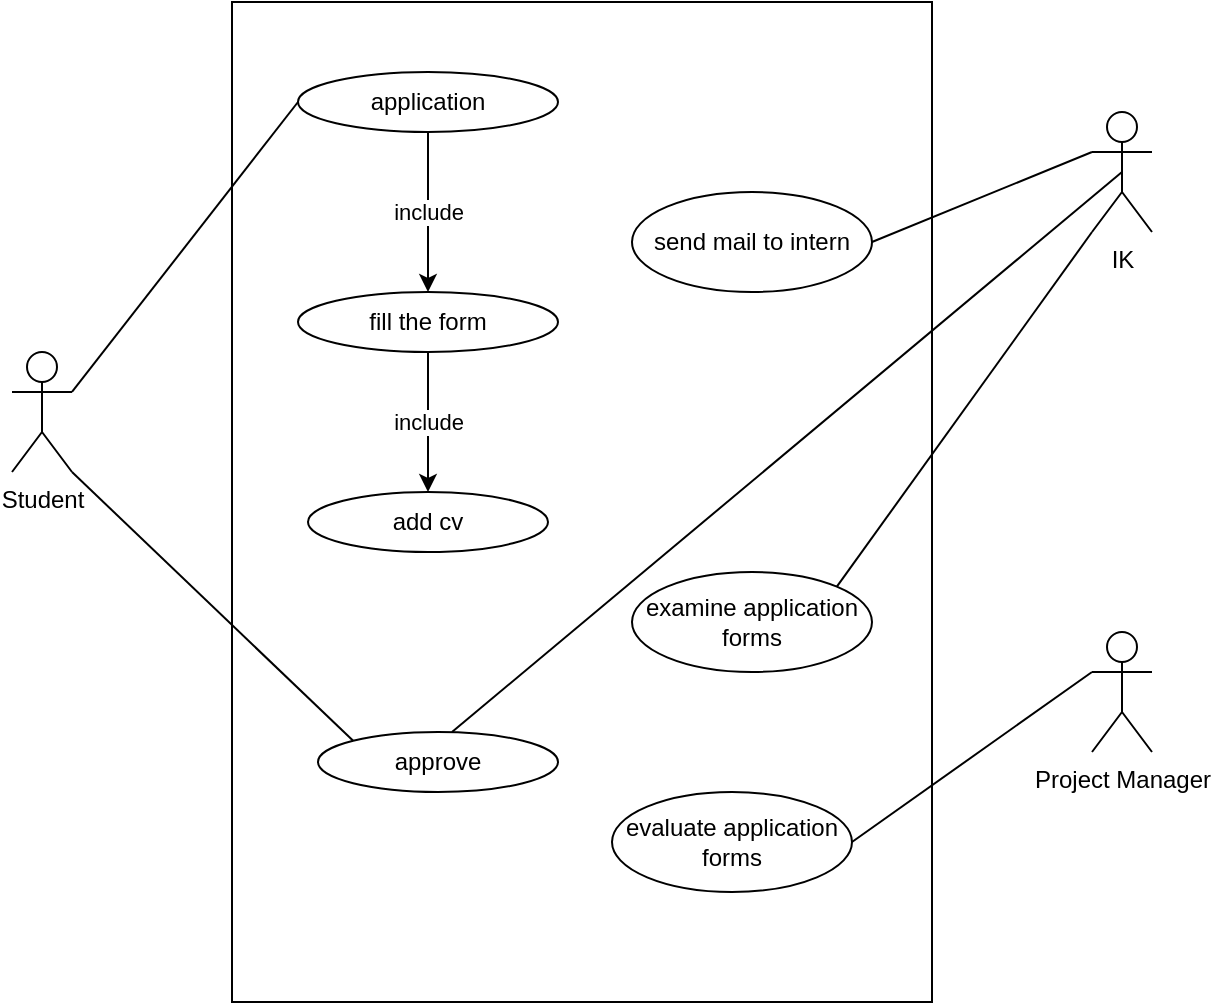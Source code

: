 <mxfile version="14.9.4" type="device"><diagram id="N-iUABh-7x2QGXxkc3o4" name="Page-1"><mxGraphModel dx="1080" dy="626" grid="1" gridSize="10" guides="1" tooltips="1" connect="1" arrows="1" fold="1" page="1" pageScale="1" pageWidth="827" pageHeight="1169" math="0" shadow="0"><root><mxCell id="0"/><mxCell id="1" parent="0"/><mxCell id="jCWyb38Ne9i6O_CBKP8t-1" value="" style="rounded=0;whiteSpace=wrap;html=1;fillColor=none;" parent="1" vertex="1"><mxGeometry x="250" y="85" width="350" height="500" as="geometry"/></mxCell><mxCell id="jCWyb38Ne9i6O_CBKP8t-2" value="IK" style="shape=umlActor;verticalLabelPosition=bottom;verticalAlign=top;html=1;outlineConnect=0;fillColor=none;" parent="1" vertex="1"><mxGeometry x="680" y="140" width="30" height="60" as="geometry"/></mxCell><mxCell id="jCWyb38Ne9i6O_CBKP8t-3" value="Student" style="shape=umlActor;verticalLabelPosition=bottom;verticalAlign=top;html=1;outlineConnect=0;fillColor=none;" parent="1" vertex="1"><mxGeometry x="140" y="260" width="30" height="60" as="geometry"/></mxCell><mxCell id="jCWyb38Ne9i6O_CBKP8t-8" value="Project Manager" style="shape=umlActor;verticalLabelPosition=bottom;verticalAlign=top;html=1;outlineConnect=0;fillColor=none;" parent="1" vertex="1"><mxGeometry x="680" y="400" width="30" height="60" as="geometry"/></mxCell><mxCell id="jCWyb38Ne9i6O_CBKP8t-11" value="fill the form" style="ellipse;whiteSpace=wrap;html=1;fillColor=none;" parent="1" vertex="1"><mxGeometry x="283" y="230" width="130" height="30" as="geometry"/></mxCell><mxCell id="jCWyb38Ne9i6O_CBKP8t-12" value="add cv" style="ellipse;whiteSpace=wrap;html=1;fillColor=none;" parent="1" vertex="1"><mxGeometry x="288" y="330" width="120" height="30" as="geometry"/></mxCell><mxCell id="jCWyb38Ne9i6O_CBKP8t-13" value="include" style="endArrow=classic;html=1;exitX=0.5;exitY=1;exitDx=0;exitDy=0;entryX=0.5;entryY=0;entryDx=0;entryDy=0;" parent="1" source="jCWyb38Ne9i6O_CBKP8t-11" target="jCWyb38Ne9i6O_CBKP8t-12" edge="1"><mxGeometry width="50" height="50" relative="1" as="geometry"><mxPoint x="390" y="420" as="sourcePoint"/><mxPoint x="440" y="370" as="targetPoint"/></mxGeometry></mxCell><mxCell id="jCWyb38Ne9i6O_CBKP8t-14" value="approve" style="ellipse;whiteSpace=wrap;html=1;fillColor=none;" parent="1" vertex="1"><mxGeometry x="293" y="450" width="120" height="30" as="geometry"/></mxCell><mxCell id="ttq2AeC9Tw9KjunIEOK--2" value="application" style="ellipse;whiteSpace=wrap;html=1;fillColor=none;" vertex="1" parent="1"><mxGeometry x="283" y="120" width="130" height="30" as="geometry"/></mxCell><mxCell id="ttq2AeC9Tw9KjunIEOK--3" value="include" style="endArrow=classic;html=1;exitX=0.5;exitY=1;exitDx=0;exitDy=0;entryX=0.5;entryY=0;entryDx=0;entryDy=0;" edge="1" parent="1" source="ttq2AeC9Tw9KjunIEOK--2" target="jCWyb38Ne9i6O_CBKP8t-11"><mxGeometry width="50" height="50" relative="1" as="geometry"><mxPoint x="393.97" y="232.01" as="sourcePoint"/><mxPoint x="390" y="285" as="targetPoint"/></mxGeometry></mxCell><mxCell id="ttq2AeC9Tw9KjunIEOK--4" value="evaluate application forms" style="ellipse;whiteSpace=wrap;html=1;fillColor=none;" vertex="1" parent="1"><mxGeometry x="440" y="480" width="120" height="50" as="geometry"/></mxCell><mxCell id="ttq2AeC9Tw9KjunIEOK--6" value="send mail to intern" style="ellipse;whiteSpace=wrap;html=1;fillColor=none;" vertex="1" parent="1"><mxGeometry x="450" y="180" width="120" height="50" as="geometry"/></mxCell><mxCell id="ttq2AeC9Tw9KjunIEOK--7" value="examine application forms" style="ellipse;whiteSpace=wrap;html=1;fillColor=none;" vertex="1" parent="1"><mxGeometry x="450" y="370" width="120" height="50" as="geometry"/></mxCell><mxCell id="ttq2AeC9Tw9KjunIEOK--9" value="" style="endArrow=none;html=1;entryX=0;entryY=0.333;entryDx=0;entryDy=0;entryPerimeter=0;exitX=1;exitY=0.5;exitDx=0;exitDy=0;" edge="1" parent="1" source="ttq2AeC9Tw9KjunIEOK--6" target="jCWyb38Ne9i6O_CBKP8t-2"><mxGeometry width="50" height="50" relative="1" as="geometry"><mxPoint x="420" y="350" as="sourcePoint"/><mxPoint x="470" y="300" as="targetPoint"/></mxGeometry></mxCell><mxCell id="ttq2AeC9Tw9KjunIEOK--10" value="" style="endArrow=none;html=1;entryX=0;entryY=1;entryDx=0;entryDy=0;entryPerimeter=0;exitX=1;exitY=0;exitDx=0;exitDy=0;" edge="1" parent="1" source="ttq2AeC9Tw9KjunIEOK--7" target="jCWyb38Ne9i6O_CBKP8t-2"><mxGeometry width="50" height="50" relative="1" as="geometry"><mxPoint x="580" y="215" as="sourcePoint"/><mxPoint x="690" y="170" as="targetPoint"/></mxGeometry></mxCell><mxCell id="ttq2AeC9Tw9KjunIEOK--11" value="" style="endArrow=none;html=1;entryX=0;entryY=0.333;entryDx=0;entryDy=0;entryPerimeter=0;exitX=1;exitY=0.5;exitDx=0;exitDy=0;" edge="1" parent="1" source="ttq2AeC9Tw9KjunIEOK--4" target="jCWyb38Ne9i6O_CBKP8t-8"><mxGeometry width="50" height="50" relative="1" as="geometry"><mxPoint x="562.677" y="327.427" as="sourcePoint"/><mxPoint x="690" y="210" as="targetPoint"/></mxGeometry></mxCell><mxCell id="ttq2AeC9Tw9KjunIEOK--14" value="" style="endArrow=none;html=1;exitX=1;exitY=0.333;exitDx=0;exitDy=0;exitPerimeter=0;entryX=0;entryY=0.5;entryDx=0;entryDy=0;" edge="1" parent="1" source="jCWyb38Ne9i6O_CBKP8t-3" target="ttq2AeC9Tw9KjunIEOK--2"><mxGeometry width="50" height="50" relative="1" as="geometry"><mxPoint x="420" y="270" as="sourcePoint"/><mxPoint x="470" y="220" as="targetPoint"/></mxGeometry></mxCell><mxCell id="ttq2AeC9Tw9KjunIEOK--15" value="" style="endArrow=none;html=1;entryX=1;entryY=1;entryDx=0;entryDy=0;entryPerimeter=0;exitX=0;exitY=0;exitDx=0;exitDy=0;" edge="1" parent="1" source="jCWyb38Ne9i6O_CBKP8t-14" target="jCWyb38Ne9i6O_CBKP8t-3"><mxGeometry width="50" height="50" relative="1" as="geometry"><mxPoint x="420" y="430" as="sourcePoint"/><mxPoint x="470" y="380" as="targetPoint"/></mxGeometry></mxCell><mxCell id="ttq2AeC9Tw9KjunIEOK--18" value="" style="endArrow=none;html=1;entryX=0.5;entryY=0.5;entryDx=0;entryDy=0;entryPerimeter=0;" edge="1" parent="1" target="jCWyb38Ne9i6O_CBKP8t-2"><mxGeometry width="50" height="50" relative="1" as="geometry"><mxPoint x="360" y="450" as="sourcePoint"/><mxPoint x="490" y="260" as="targetPoint"/></mxGeometry></mxCell></root></mxGraphModel></diagram></mxfile>